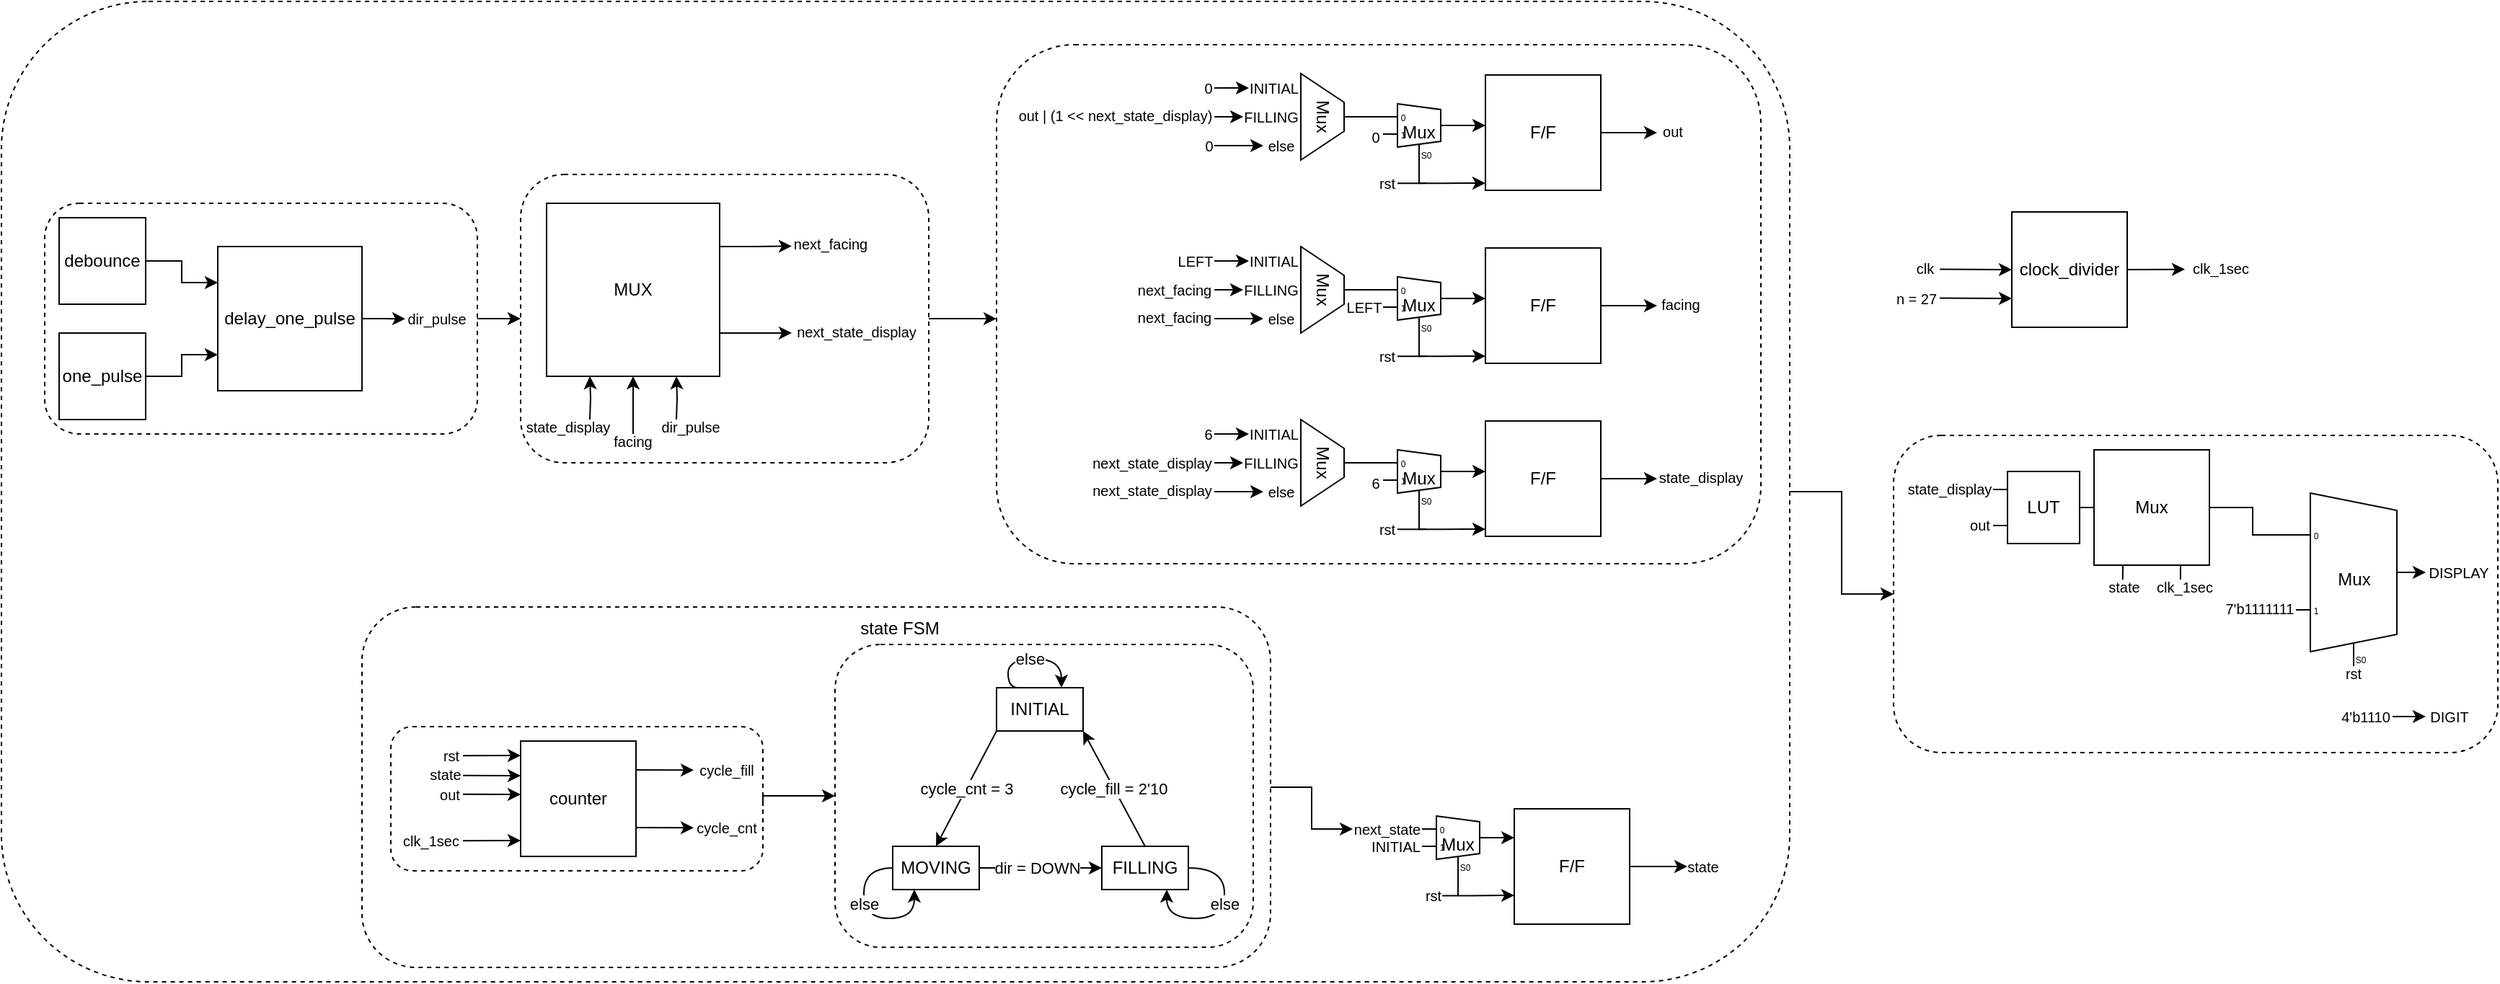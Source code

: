 <mxfile>
    <diagram name="第 1 页" id="cbl5mgijzEoQ5DeRgELI">
        <mxGraphModel dx="1406" dy="669" grid="1" gridSize="10" guides="1" tooltips="1" connect="1" arrows="1" fold="1" page="1" pageScale="1" pageWidth="1169" pageHeight="827" math="0" shadow="0">
            <root>
                <mxCell id="0"/>
                <mxCell id="1" parent="0"/>
                <mxCell id="88" style="edgeStyle=orthogonalEdgeStyle;rounded=0;html=1;exitX=1;exitY=0.5;exitDx=0;exitDy=0;entryX=0;entryY=0.5;entryDx=0;entryDy=0;endArrow=classic;endFill=1;" parent="1" source="87" target="52" edge="1">
                    <mxGeometry relative="1" as="geometry"/>
                </mxCell>
                <mxCell id="87" value="" style="rounded=1;whiteSpace=wrap;html=1;dashed=1;" parent="1" vertex="1">
                    <mxGeometry x="140" y="74" width="1240" height="680" as="geometry"/>
                </mxCell>
                <mxCell id="EzJIk5_3O4u8GWVWZSv7-13" value="" style="group" parent="1" vertex="1" connectable="0">
                    <mxGeometry x="1077" y="634" width="253" height="80" as="geometry"/>
                </mxCell>
                <mxCell id="EzJIk5_3O4u8GWVWZSv7-4" style="edgeStyle=orthogonalEdgeStyle;rounded=0;orthogonalLoop=1;jettySize=auto;html=1;exitX=0;exitY=0.75;exitDx=0;exitDy=0;entryX=0;entryY=0.75;entryDx=0;entryDy=0;" parent="EzJIk5_3O4u8GWVWZSv7-13" target="EzJIk5_3O4u8GWVWZSv7-2" edge="1">
                    <mxGeometry relative="1" as="geometry">
                        <mxPoint x="62" y="60.2" as="sourcePoint"/>
                        <Array as="points">
                            <mxPoint x="82" y="60"/>
                        </Array>
                    </mxGeometry>
                </mxCell>
                <mxCell id="EzJIk5_3O4u8GWVWZSv7-6" style="edgeStyle=orthogonalEdgeStyle;rounded=0;orthogonalLoop=1;jettySize=auto;html=1;exitX=1;exitY=0.5;exitDx=0;exitDy=0;" parent="EzJIk5_3O4u8GWVWZSv7-13" source="EzJIk5_3O4u8GWVWZSv7-2" edge="1">
                    <mxGeometry relative="1" as="geometry">
                        <mxPoint x="232" y="40" as="targetPoint"/>
                    </mxGeometry>
                </mxCell>
                <mxCell id="EzJIk5_3O4u8GWVWZSv7-2" value="F/F" style="whiteSpace=wrap;html=1;aspect=fixed;" parent="EzJIk5_3O4u8GWVWZSv7-13" vertex="1">
                    <mxGeometry x="112" width="80" height="80" as="geometry"/>
                </mxCell>
                <mxCell id="EzJIk5_3O4u8GWVWZSv7-5" value="rst" style="text;html=1;align=center;verticalAlign=middle;whiteSpace=wrap;rounded=0;fontSize=10;" parent="EzJIk5_3O4u8GWVWZSv7-13" vertex="1">
                    <mxGeometry x="51" y="55" width="10" height="10" as="geometry"/>
                </mxCell>
                <mxCell id="EzJIk5_3O4u8GWVWZSv7-7" value="state" style="text;html=1;align=center;verticalAlign=middle;whiteSpace=wrap;rounded=0;fontSize=10;" parent="EzJIk5_3O4u8GWVWZSv7-13" vertex="1">
                    <mxGeometry x="233" y="35" width="20" height="10" as="geometry"/>
                </mxCell>
                <mxCell id="EzJIk5_3O4u8GWVWZSv7-9" style="edgeStyle=orthogonalEdgeStyle;rounded=0;orthogonalLoop=1;jettySize=auto;html=1;exitX=1;exitY=0.5;exitDx=0;exitDy=-5;exitPerimeter=0;entryX=0;entryY=0.25;entryDx=0;entryDy=0;" parent="EzJIk5_3O4u8GWVWZSv7-13" source="EzJIk5_3O4u8GWVWZSv7-8" target="EzJIk5_3O4u8GWVWZSv7-2" edge="1">
                    <mxGeometry relative="1" as="geometry"/>
                </mxCell>
                <mxCell id="EzJIk5_3O4u8GWVWZSv7-10" style="edgeStyle=orthogonalEdgeStyle;rounded=0;orthogonalLoop=1;jettySize=auto;html=1;exitX=0.3;exitY=1;exitDx=10;exitDy=0;exitPerimeter=0;endArrow=none;endFill=0;" parent="EzJIk5_3O4u8GWVWZSv7-13" source="EzJIk5_3O4u8GWVWZSv7-8" edge="1">
                    <mxGeometry relative="1" as="geometry">
                        <mxPoint x="73" y="60" as="targetPoint"/>
                        <mxPoint x="73" y="49" as="sourcePoint"/>
                    </mxGeometry>
                </mxCell>
                <mxCell id="EzJIk5_3O4u8GWVWZSv7-8" value="Mux" style="shadow=0;dashed=0;align=center;html=1;strokeWidth=1;shape=mxgraph.electrical.abstract.mux2;whiteSpace=wrap;" parent="EzJIk5_3O4u8GWVWZSv7-13" vertex="1">
                    <mxGeometry x="48" y="5" width="50" height="40" as="geometry"/>
                </mxCell>
                <mxCell id="EzJIk5_3O4u8GWVWZSv7-11" value="INITIAL" style="text;html=1;align=center;verticalAlign=middle;whiteSpace=wrap;rounded=0;fontSize=10;" parent="EzJIk5_3O4u8GWVWZSv7-13" vertex="1">
                    <mxGeometry x="10" y="21" width="40" height="10" as="geometry"/>
                </mxCell>
                <mxCell id="EzJIk5_3O4u8GWVWZSv7-12" value="next_state" style="text;html=1;align=center;verticalAlign=middle;whiteSpace=wrap;rounded=0;fontSize=10;" parent="EzJIk5_3O4u8GWVWZSv7-13" vertex="1">
                    <mxGeometry y="9" width="48" height="10" as="geometry"/>
                </mxCell>
                <mxCell id="11" value="" style="group" parent="1" vertex="1" connectable="0">
                    <mxGeometry x="830" y="104" width="530" height="360" as="geometry"/>
                </mxCell>
                <mxCell id="10" value="" style="rounded=1;whiteSpace=wrap;html=1;dashed=1;" parent="11" vertex="1">
                    <mxGeometry width="530" height="360" as="geometry"/>
                </mxCell>
                <mxCell id="EzJIk5_3O4u8GWVWZSv7-89" value="" style="group" parent="11" vertex="1" connectable="0">
                    <mxGeometry x="10" y="20" width="507" height="321" as="geometry"/>
                </mxCell>
                <mxCell id="EzJIk5_3O4u8GWVWZSv7-15" style="edgeStyle=orthogonalEdgeStyle;rounded=0;orthogonalLoop=1;jettySize=auto;html=1;exitX=1;exitY=0.5;exitDx=0;exitDy=0;" parent="EzJIk5_3O4u8GWVWZSv7-89" source="EzJIk5_3O4u8GWVWZSv7-14" edge="1">
                    <mxGeometry relative="1" as="geometry">
                        <mxPoint x="448" y="281.125" as="targetPoint"/>
                    </mxGeometry>
                </mxCell>
                <mxCell id="EzJIk5_3O4u8GWVWZSv7-23" style="edgeStyle=orthogonalEdgeStyle;rounded=0;orthogonalLoop=1;jettySize=auto;html=1;exitX=0;exitY=0.75;exitDx=0;exitDy=0;entryX=0;entryY=0.75;entryDx=0;entryDy=0;" parent="EzJIk5_3O4u8GWVWZSv7-89" edge="1">
                    <mxGeometry relative="1" as="geometry">
                        <mxPoint x="329" y="316.0" as="targetPoint"/>
                        <mxPoint x="268" y="316.125" as="sourcePoint"/>
                        <Array as="points">
                            <mxPoint x="299" y="316"/>
                        </Array>
                    </mxGeometry>
                </mxCell>
                <mxCell id="EzJIk5_3O4u8GWVWZSv7-14" value="F/F" style="whiteSpace=wrap;html=1;aspect=fixed;" parent="EzJIk5_3O4u8GWVWZSv7-89" vertex="1">
                    <mxGeometry x="329" y="241" width="80" height="80" as="geometry"/>
                </mxCell>
                <mxCell id="EzJIk5_3O4u8GWVWZSv7-16" value="state_display" style="text;html=1;align=center;verticalAlign=middle;whiteSpace=wrap;rounded=0;fontSize=10;" parent="EzJIk5_3O4u8GWVWZSv7-89" vertex="1">
                    <mxGeometry x="450" y="275" width="57" height="10" as="geometry"/>
                </mxCell>
                <mxCell id="EzJIk5_3O4u8GWVWZSv7-17" style="edgeStyle=orthogonalEdgeStyle;rounded=0;orthogonalLoop=1;jettySize=auto;html=1;exitX=1;exitY=0.5;exitDx=0;exitDy=0;" parent="EzJIk5_3O4u8GWVWZSv7-89" source="EzJIk5_3O4u8GWVWZSv7-18" edge="1">
                    <mxGeometry relative="1" as="geometry">
                        <mxPoint x="448" y="161.125" as="targetPoint"/>
                    </mxGeometry>
                </mxCell>
                <mxCell id="EzJIk5_3O4u8GWVWZSv7-18" value="F/F" style="whiteSpace=wrap;html=1;aspect=fixed;" parent="EzJIk5_3O4u8GWVWZSv7-89" vertex="1">
                    <mxGeometry x="329" y="121" width="80" height="80" as="geometry"/>
                </mxCell>
                <mxCell id="EzJIk5_3O4u8GWVWZSv7-19" value="facing" style="text;html=1;align=center;verticalAlign=middle;whiteSpace=wrap;rounded=0;fontSize=10;" parent="EzJIk5_3O4u8GWVWZSv7-89" vertex="1">
                    <mxGeometry x="450" y="155" width="29" height="10" as="geometry"/>
                </mxCell>
                <mxCell id="EzJIk5_3O4u8GWVWZSv7-20" style="edgeStyle=orthogonalEdgeStyle;rounded=0;orthogonalLoop=1;jettySize=auto;html=1;exitX=1;exitY=0.5;exitDx=0;exitDy=0;" parent="EzJIk5_3O4u8GWVWZSv7-89" source="EzJIk5_3O4u8GWVWZSv7-21" edge="1">
                    <mxGeometry relative="1" as="geometry">
                        <mxPoint x="448" y="41.125" as="targetPoint"/>
                    </mxGeometry>
                </mxCell>
                <mxCell id="EzJIk5_3O4u8GWVWZSv7-21" value="F/F" style="whiteSpace=wrap;html=1;aspect=fixed;" parent="EzJIk5_3O4u8GWVWZSv7-89" vertex="1">
                    <mxGeometry x="329" y="1" width="80" height="80" as="geometry"/>
                </mxCell>
                <mxCell id="EzJIk5_3O4u8GWVWZSv7-22" value="out" style="text;html=1;align=center;verticalAlign=middle;whiteSpace=wrap;rounded=0;fontSize=10;" parent="EzJIk5_3O4u8GWVWZSv7-89" vertex="1">
                    <mxGeometry x="450" y="35" width="18" height="10" as="geometry"/>
                </mxCell>
                <mxCell id="EzJIk5_3O4u8GWVWZSv7-35" value="rst" style="text;html=1;align=center;verticalAlign=middle;whiteSpace=wrap;rounded=0;fontSize=10;" parent="EzJIk5_3O4u8GWVWZSv7-89" vertex="1">
                    <mxGeometry x="256" y="311" width="10" height="10" as="geometry"/>
                </mxCell>
                <mxCell id="EzJIk5_3O4u8GWVWZSv7-38" style="edgeStyle=orthogonalEdgeStyle;rounded=0;orthogonalLoop=1;jettySize=auto;html=1;exitX=1;exitY=0.5;exitDx=0;exitDy=-5;exitPerimeter=0;entryX=0;entryY=0.25;entryDx=0;entryDy=0;" parent="EzJIk5_3O4u8GWVWZSv7-89" source="EzJIk5_3O4u8GWVWZSv7-37" edge="1">
                    <mxGeometry relative="1" as="geometry">
                        <mxPoint x="329" y="276.0" as="targetPoint"/>
                    </mxGeometry>
                </mxCell>
                <mxCell id="EzJIk5_3O4u8GWVWZSv7-39" style="edgeStyle=orthogonalEdgeStyle;rounded=0;orthogonalLoop=1;jettySize=auto;html=1;exitX=0.3;exitY=1;exitDx=10;exitDy=0;exitPerimeter=0;endArrow=none;endFill=0;" parent="EzJIk5_3O4u8GWVWZSv7-89" source="EzJIk5_3O4u8GWVWZSv7-37" edge="1">
                    <mxGeometry relative="1" as="geometry">
                        <mxPoint x="288" y="316.05" as="targetPoint"/>
                        <mxPoint x="253" y="306" as="sourcePoint"/>
                        <Array as="points">
                            <mxPoint x="283" y="316"/>
                        </Array>
                    </mxGeometry>
                </mxCell>
                <mxCell id="EzJIk5_3O4u8GWVWZSv7-37" value="Mux" style="shadow=0;dashed=0;align=center;html=1;strokeWidth=1;shape=mxgraph.electrical.abstract.mux2;whiteSpace=wrap;" parent="EzJIk5_3O4u8GWVWZSv7-89" vertex="1">
                    <mxGeometry x="258" y="261" width="50" height="40" as="geometry"/>
                </mxCell>
                <mxCell id="EzJIk5_3O4u8GWVWZSv7-40" value="6" style="text;html=1;align=center;verticalAlign=middle;whiteSpace=wrap;rounded=0;fontSize=10;" parent="EzJIk5_3O4u8GWVWZSv7-89" vertex="1">
                    <mxGeometry x="248" y="279" width="10" height="10" as="geometry"/>
                </mxCell>
                <mxCell id="EzJIk5_3O4u8GWVWZSv7-44" value="Mux" style="shape=trapezoid;perimeter=trapezoidPerimeter;whiteSpace=wrap;html=1;fixedSize=1;rotation=90;" parent="EzJIk5_3O4u8GWVWZSv7-89" vertex="1">
                    <mxGeometry x="186" y="255" width="60" height="30" as="geometry"/>
                </mxCell>
                <mxCell id="EzJIk5_3O4u8GWVWZSv7-45" style="edgeStyle=orthogonalEdgeStyle;rounded=0;orthogonalLoop=1;jettySize=auto;html=1;exitX=0.5;exitY=0;exitDx=0;exitDy=0;entryX=0;entryY=0.15;entryDx=0;entryDy=3;entryPerimeter=0;endArrow=none;endFill=0;" parent="EzJIk5_3O4u8GWVWZSv7-89" source="EzJIk5_3O4u8GWVWZSv7-44" target="EzJIk5_3O4u8GWVWZSv7-37" edge="1">
                    <mxGeometry relative="1" as="geometry"/>
                </mxCell>
                <mxCell id="EzJIk5_3O4u8GWVWZSv7-49" style="edgeStyle=orthogonalEdgeStyle;rounded=0;orthogonalLoop=1;jettySize=auto;html=1;exitX=0;exitY=0.5;exitDx=0;exitDy=0;entryX=0;entryY=0.5;entryDx=0;entryDy=0;" parent="EzJIk5_3O4u8GWVWZSv7-89" target="EzJIk5_3O4u8GWVWZSv7-46" edge="1">
                    <mxGeometry relative="1" as="geometry">
                        <mxPoint x="141" y="250" as="sourcePoint"/>
                    </mxGeometry>
                </mxCell>
                <mxCell id="EzJIk5_3O4u8GWVWZSv7-46" value="INITIAL" style="text;html=1;align=center;verticalAlign=middle;whiteSpace=wrap;rounded=0;fontSize=10;" parent="EzJIk5_3O4u8GWVWZSv7-89" vertex="1">
                    <mxGeometry x="165" y="245" width="35" height="10" as="geometry"/>
                </mxCell>
                <mxCell id="EzJIk5_3O4u8GWVWZSv7-47" value="FILLING" style="text;html=1;align=center;verticalAlign=middle;whiteSpace=wrap;rounded=0;fontSize=10;" parent="EzJIk5_3O4u8GWVWZSv7-89" vertex="1">
                    <mxGeometry x="163" y="265" width="35" height="10" as="geometry"/>
                </mxCell>
                <mxCell id="EzJIk5_3O4u8GWVWZSv7-48" value="else" style="text;html=1;align=center;verticalAlign=middle;whiteSpace=wrap;rounded=0;fontSize=10;" parent="EzJIk5_3O4u8GWVWZSv7-89" vertex="1">
                    <mxGeometry x="175" y="285" width="25" height="10" as="geometry"/>
                </mxCell>
                <mxCell id="EzJIk5_3O4u8GWVWZSv7-50" style="edgeStyle=orthogonalEdgeStyle;rounded=0;orthogonalLoop=1;jettySize=auto;html=1;entryX=0;entryY=0.5;entryDx=0;entryDy=0;" parent="EzJIk5_3O4u8GWVWZSv7-89" edge="1">
                    <mxGeometry relative="1" as="geometry">
                        <mxPoint x="161" y="269.88" as="targetPoint"/>
                        <mxPoint x="141" y="270" as="sourcePoint"/>
                    </mxGeometry>
                </mxCell>
                <mxCell id="EzJIk5_3O4u8GWVWZSv7-51" style="edgeStyle=orthogonalEdgeStyle;rounded=0;orthogonalLoop=1;jettySize=auto;html=1;entryX=0;entryY=0.5;entryDx=0;entryDy=0;" parent="EzJIk5_3O4u8GWVWZSv7-89" edge="1">
                    <mxGeometry relative="1" as="geometry">
                        <mxPoint x="175" y="290" as="targetPoint"/>
                        <mxPoint x="141" y="290" as="sourcePoint"/>
                    </mxGeometry>
                </mxCell>
                <mxCell id="EzJIk5_3O4u8GWVWZSv7-52" value="next_state_display" style="text;html=1;align=center;verticalAlign=middle;whiteSpace=wrap;rounded=0;fontSize=10;" parent="EzJIk5_3O4u8GWVWZSv7-89" vertex="1">
                    <mxGeometry x="53" y="265" width="90" height="10" as="geometry"/>
                </mxCell>
                <mxCell id="EzJIk5_3O4u8GWVWZSv7-53" value="next_state_display" style="text;html=1;align=center;verticalAlign=middle;whiteSpace=wrap;rounded=0;fontSize=10;" parent="EzJIk5_3O4u8GWVWZSv7-89" vertex="1">
                    <mxGeometry x="53" y="284" width="90" height="10" as="geometry"/>
                </mxCell>
                <mxCell id="EzJIk5_3O4u8GWVWZSv7-54" value="6" style="text;html=1;align=center;verticalAlign=middle;whiteSpace=wrap;rounded=0;fontSize=10;" parent="EzJIk5_3O4u8GWVWZSv7-89" vertex="1">
                    <mxGeometry x="134" y="245" width="6" height="10" as="geometry"/>
                </mxCell>
                <mxCell id="EzJIk5_3O4u8GWVWZSv7-55" style="edgeStyle=orthogonalEdgeStyle;rounded=0;orthogonalLoop=1;jettySize=auto;html=1;exitX=0;exitY=0.75;exitDx=0;exitDy=0;entryX=0;entryY=0.75;entryDx=0;entryDy=0;" parent="EzJIk5_3O4u8GWVWZSv7-89" edge="1">
                    <mxGeometry relative="1" as="geometry">
                        <mxPoint x="329" y="196" as="targetPoint"/>
                        <mxPoint x="268" y="196.125" as="sourcePoint"/>
                        <Array as="points">
                            <mxPoint x="299" y="196"/>
                        </Array>
                    </mxGeometry>
                </mxCell>
                <mxCell id="EzJIk5_3O4u8GWVWZSv7-56" value="rst" style="text;html=1;align=center;verticalAlign=middle;whiteSpace=wrap;rounded=0;fontSize=10;" parent="EzJIk5_3O4u8GWVWZSv7-89" vertex="1">
                    <mxGeometry x="256" y="191" width="10" height="10" as="geometry"/>
                </mxCell>
                <mxCell id="EzJIk5_3O4u8GWVWZSv7-57" style="edgeStyle=orthogonalEdgeStyle;rounded=0;orthogonalLoop=1;jettySize=auto;html=1;exitX=1;exitY=0.5;exitDx=0;exitDy=-5;exitPerimeter=0;entryX=0;entryY=0.25;entryDx=0;entryDy=0;" parent="EzJIk5_3O4u8GWVWZSv7-89" source="EzJIk5_3O4u8GWVWZSv7-59" edge="1">
                    <mxGeometry relative="1" as="geometry">
                        <mxPoint x="329" y="156" as="targetPoint"/>
                    </mxGeometry>
                </mxCell>
                <mxCell id="EzJIk5_3O4u8GWVWZSv7-58" style="edgeStyle=orthogonalEdgeStyle;rounded=0;orthogonalLoop=1;jettySize=auto;html=1;exitX=0.3;exitY=1;exitDx=10;exitDy=0;exitPerimeter=0;endArrow=none;endFill=0;" parent="EzJIk5_3O4u8GWVWZSv7-89" source="EzJIk5_3O4u8GWVWZSv7-59" edge="1">
                    <mxGeometry relative="1" as="geometry">
                        <mxPoint x="288" y="196.05" as="targetPoint"/>
                        <mxPoint x="253" y="186" as="sourcePoint"/>
                        <Array as="points">
                            <mxPoint x="283" y="196"/>
                        </Array>
                    </mxGeometry>
                </mxCell>
                <mxCell id="EzJIk5_3O4u8GWVWZSv7-59" value="Mux" style="shadow=0;dashed=0;align=center;html=1;strokeWidth=1;shape=mxgraph.electrical.abstract.mux2;whiteSpace=wrap;" parent="EzJIk5_3O4u8GWVWZSv7-89" vertex="1">
                    <mxGeometry x="258" y="141" width="50" height="40" as="geometry"/>
                </mxCell>
                <mxCell id="EzJIk5_3O4u8GWVWZSv7-60" value="LEFT" style="text;html=1;align=center;verticalAlign=middle;whiteSpace=wrap;rounded=0;fontSize=10;" parent="EzJIk5_3O4u8GWVWZSv7-89" vertex="1">
                    <mxGeometry x="230" y="157" width="30" height="10" as="geometry"/>
                </mxCell>
                <mxCell id="EzJIk5_3O4u8GWVWZSv7-61" value="Mux" style="shape=trapezoid;perimeter=trapezoidPerimeter;whiteSpace=wrap;html=1;fixedSize=1;rotation=90;" parent="EzJIk5_3O4u8GWVWZSv7-89" vertex="1">
                    <mxGeometry x="186" y="135" width="60" height="30" as="geometry"/>
                </mxCell>
                <mxCell id="EzJIk5_3O4u8GWVWZSv7-62" style="edgeStyle=orthogonalEdgeStyle;rounded=0;orthogonalLoop=1;jettySize=auto;html=1;exitX=0.5;exitY=0;exitDx=0;exitDy=0;entryX=0;entryY=0.15;entryDx=0;entryDy=3;entryPerimeter=0;endArrow=none;endFill=0;" parent="EzJIk5_3O4u8GWVWZSv7-89" source="EzJIk5_3O4u8GWVWZSv7-61" target="EzJIk5_3O4u8GWVWZSv7-59" edge="1">
                    <mxGeometry relative="1" as="geometry"/>
                </mxCell>
                <mxCell id="EzJIk5_3O4u8GWVWZSv7-63" style="edgeStyle=orthogonalEdgeStyle;rounded=0;orthogonalLoop=1;jettySize=auto;html=1;exitX=0;exitY=0.5;exitDx=0;exitDy=0;entryX=0;entryY=0.5;entryDx=0;entryDy=0;" parent="EzJIk5_3O4u8GWVWZSv7-89" target="EzJIk5_3O4u8GWVWZSv7-64" edge="1">
                    <mxGeometry relative="1" as="geometry">
                        <mxPoint x="141" y="130" as="sourcePoint"/>
                    </mxGeometry>
                </mxCell>
                <mxCell id="EzJIk5_3O4u8GWVWZSv7-64" value="INITIAL" style="text;html=1;align=center;verticalAlign=middle;whiteSpace=wrap;rounded=0;fontSize=10;" parent="EzJIk5_3O4u8GWVWZSv7-89" vertex="1">
                    <mxGeometry x="165" y="125" width="35" height="10" as="geometry"/>
                </mxCell>
                <mxCell id="EzJIk5_3O4u8GWVWZSv7-65" value="FILLING" style="text;html=1;align=center;verticalAlign=middle;whiteSpace=wrap;rounded=0;fontSize=10;" parent="EzJIk5_3O4u8GWVWZSv7-89" vertex="1">
                    <mxGeometry x="163" y="145" width="35" height="10" as="geometry"/>
                </mxCell>
                <mxCell id="EzJIk5_3O4u8GWVWZSv7-66" value="else" style="text;html=1;align=center;verticalAlign=middle;whiteSpace=wrap;rounded=0;fontSize=10;" parent="EzJIk5_3O4u8GWVWZSv7-89" vertex="1">
                    <mxGeometry x="175" y="165" width="25" height="10" as="geometry"/>
                </mxCell>
                <mxCell id="EzJIk5_3O4u8GWVWZSv7-67" style="edgeStyle=orthogonalEdgeStyle;rounded=0;orthogonalLoop=1;jettySize=auto;html=1;entryX=0;entryY=0.5;entryDx=0;entryDy=0;" parent="EzJIk5_3O4u8GWVWZSv7-89" edge="1">
                    <mxGeometry relative="1" as="geometry">
                        <mxPoint x="161" y="149.88" as="targetPoint"/>
                        <mxPoint x="141" y="150" as="sourcePoint"/>
                    </mxGeometry>
                </mxCell>
                <mxCell id="EzJIk5_3O4u8GWVWZSv7-68" style="edgeStyle=orthogonalEdgeStyle;rounded=0;orthogonalLoop=1;jettySize=auto;html=1;entryX=0;entryY=0.5;entryDx=0;entryDy=0;" parent="EzJIk5_3O4u8GWVWZSv7-89" edge="1">
                    <mxGeometry relative="1" as="geometry">
                        <mxPoint x="175" y="170" as="targetPoint"/>
                        <mxPoint x="141" y="170" as="sourcePoint"/>
                    </mxGeometry>
                </mxCell>
                <mxCell id="EzJIk5_3O4u8GWVWZSv7-69" value="next_facing" style="text;html=1;align=center;verticalAlign=middle;whiteSpace=wrap;rounded=0;fontSize=10;" parent="EzJIk5_3O4u8GWVWZSv7-89" vertex="1">
                    <mxGeometry x="86" y="145" width="55" height="10" as="geometry"/>
                </mxCell>
                <mxCell id="EzJIk5_3O4u8GWVWZSv7-70" value="next_facing" style="text;html=1;align=center;verticalAlign=middle;whiteSpace=wrap;rounded=0;fontSize=10;" parent="EzJIk5_3O4u8GWVWZSv7-89" vertex="1">
                    <mxGeometry x="86" y="164" width="55" height="10" as="geometry"/>
                </mxCell>
                <mxCell id="EzJIk5_3O4u8GWVWZSv7-71" value="LEFT" style="text;html=1;align=center;verticalAlign=middle;whiteSpace=wrap;rounded=0;fontSize=10;" parent="EzJIk5_3O4u8GWVWZSv7-89" vertex="1">
                    <mxGeometry x="117" y="125" width="22" height="10" as="geometry"/>
                </mxCell>
                <mxCell id="EzJIk5_3O4u8GWVWZSv7-72" style="edgeStyle=orthogonalEdgeStyle;rounded=0;orthogonalLoop=1;jettySize=auto;html=1;exitX=0;exitY=0.75;exitDx=0;exitDy=0;entryX=0;entryY=0.75;entryDx=0;entryDy=0;" parent="EzJIk5_3O4u8GWVWZSv7-89" edge="1">
                    <mxGeometry relative="1" as="geometry">
                        <mxPoint x="329" y="76" as="targetPoint"/>
                        <mxPoint x="268" y="76.125" as="sourcePoint"/>
                        <Array as="points">
                            <mxPoint x="299" y="76"/>
                        </Array>
                    </mxGeometry>
                </mxCell>
                <mxCell id="EzJIk5_3O4u8GWVWZSv7-73" value="rst" style="text;html=1;align=center;verticalAlign=middle;whiteSpace=wrap;rounded=0;fontSize=10;" parent="EzJIk5_3O4u8GWVWZSv7-89" vertex="1">
                    <mxGeometry x="256" y="71" width="10" height="10" as="geometry"/>
                </mxCell>
                <mxCell id="EzJIk5_3O4u8GWVWZSv7-74" style="edgeStyle=orthogonalEdgeStyle;rounded=0;orthogonalLoop=1;jettySize=auto;html=1;exitX=1;exitY=0.5;exitDx=0;exitDy=-5;exitPerimeter=0;entryX=0;entryY=0.25;entryDx=0;entryDy=0;" parent="EzJIk5_3O4u8GWVWZSv7-89" source="EzJIk5_3O4u8GWVWZSv7-76" edge="1">
                    <mxGeometry relative="1" as="geometry">
                        <mxPoint x="329" y="36" as="targetPoint"/>
                    </mxGeometry>
                </mxCell>
                <mxCell id="EzJIk5_3O4u8GWVWZSv7-75" style="edgeStyle=orthogonalEdgeStyle;rounded=0;orthogonalLoop=1;jettySize=auto;html=1;exitX=0.3;exitY=1;exitDx=10;exitDy=0;exitPerimeter=0;endArrow=none;endFill=0;" parent="EzJIk5_3O4u8GWVWZSv7-89" source="EzJIk5_3O4u8GWVWZSv7-76" edge="1">
                    <mxGeometry relative="1" as="geometry">
                        <mxPoint x="288" y="76.05" as="targetPoint"/>
                        <mxPoint x="253" y="66" as="sourcePoint"/>
                        <Array as="points">
                            <mxPoint x="283" y="76"/>
                        </Array>
                    </mxGeometry>
                </mxCell>
                <mxCell id="EzJIk5_3O4u8GWVWZSv7-76" value="Mux" style="shadow=0;dashed=0;align=center;html=1;strokeWidth=1;shape=mxgraph.electrical.abstract.mux2;whiteSpace=wrap;" parent="EzJIk5_3O4u8GWVWZSv7-89" vertex="1">
                    <mxGeometry x="258" y="21" width="50" height="40" as="geometry"/>
                </mxCell>
                <mxCell id="EzJIk5_3O4u8GWVWZSv7-77" value="0" style="text;html=1;align=center;verticalAlign=middle;whiteSpace=wrap;rounded=0;fontSize=10;" parent="EzJIk5_3O4u8GWVWZSv7-89" vertex="1">
                    <mxGeometry x="248" y="39" width="10" height="10" as="geometry"/>
                </mxCell>
                <mxCell id="EzJIk5_3O4u8GWVWZSv7-78" value="Mux" style="shape=trapezoid;perimeter=trapezoidPerimeter;whiteSpace=wrap;html=1;fixedSize=1;rotation=90;" parent="EzJIk5_3O4u8GWVWZSv7-89" vertex="1">
                    <mxGeometry x="186" y="15" width="60" height="30" as="geometry"/>
                </mxCell>
                <mxCell id="EzJIk5_3O4u8GWVWZSv7-79" style="edgeStyle=orthogonalEdgeStyle;rounded=0;orthogonalLoop=1;jettySize=auto;html=1;exitX=0.5;exitY=0;exitDx=0;exitDy=0;entryX=0;entryY=0.15;entryDx=0;entryDy=3;entryPerimeter=0;endArrow=none;endFill=0;" parent="EzJIk5_3O4u8GWVWZSv7-89" source="EzJIk5_3O4u8GWVWZSv7-78" target="EzJIk5_3O4u8GWVWZSv7-76" edge="1">
                    <mxGeometry relative="1" as="geometry"/>
                </mxCell>
                <mxCell id="EzJIk5_3O4u8GWVWZSv7-80" style="edgeStyle=orthogonalEdgeStyle;rounded=0;orthogonalLoop=1;jettySize=auto;html=1;exitX=0;exitY=0.5;exitDx=0;exitDy=0;entryX=0;entryY=0.5;entryDx=0;entryDy=0;" parent="EzJIk5_3O4u8GWVWZSv7-89" target="EzJIk5_3O4u8GWVWZSv7-81" edge="1">
                    <mxGeometry relative="1" as="geometry">
                        <mxPoint x="141" y="10" as="sourcePoint"/>
                    </mxGeometry>
                </mxCell>
                <mxCell id="EzJIk5_3O4u8GWVWZSv7-81" value="INITIAL" style="text;html=1;align=center;verticalAlign=middle;whiteSpace=wrap;rounded=0;fontSize=10;" parent="EzJIk5_3O4u8GWVWZSv7-89" vertex="1">
                    <mxGeometry x="165" y="5" width="35" height="10" as="geometry"/>
                </mxCell>
                <mxCell id="EzJIk5_3O4u8GWVWZSv7-82" value="FILLING" style="text;html=1;align=center;verticalAlign=middle;whiteSpace=wrap;rounded=0;fontSize=10;" parent="EzJIk5_3O4u8GWVWZSv7-89" vertex="1">
                    <mxGeometry x="163" y="25" width="35" height="10" as="geometry"/>
                </mxCell>
                <mxCell id="EzJIk5_3O4u8GWVWZSv7-83" value="else" style="text;html=1;align=center;verticalAlign=middle;whiteSpace=wrap;rounded=0;fontSize=10;" parent="EzJIk5_3O4u8GWVWZSv7-89" vertex="1">
                    <mxGeometry x="175" y="45" width="25" height="10" as="geometry"/>
                </mxCell>
                <mxCell id="EzJIk5_3O4u8GWVWZSv7-84" style="edgeStyle=orthogonalEdgeStyle;rounded=0;orthogonalLoop=1;jettySize=auto;html=1;entryX=0;entryY=0.5;entryDx=0;entryDy=0;" parent="EzJIk5_3O4u8GWVWZSv7-89" edge="1">
                    <mxGeometry relative="1" as="geometry">
                        <mxPoint x="161" y="29.88" as="targetPoint"/>
                        <mxPoint x="141" y="30" as="sourcePoint"/>
                    </mxGeometry>
                </mxCell>
                <mxCell id="EzJIk5_3O4u8GWVWZSv7-85" style="edgeStyle=orthogonalEdgeStyle;rounded=0;orthogonalLoop=1;jettySize=auto;html=1;entryX=0;entryY=0.5;entryDx=0;entryDy=0;" parent="EzJIk5_3O4u8GWVWZSv7-89" edge="1">
                    <mxGeometry relative="1" as="geometry">
                        <mxPoint x="175" y="50" as="targetPoint"/>
                        <mxPoint x="141" y="50" as="sourcePoint"/>
                    </mxGeometry>
                </mxCell>
                <mxCell id="EzJIk5_3O4u8GWVWZSv7-86" value="out | (1 &amp;lt;&amp;lt; next_state_display)" style="text;html=1;align=center;verticalAlign=middle;whiteSpace=wrap;rounded=0;fontSize=10;" parent="EzJIk5_3O4u8GWVWZSv7-89" vertex="1">
                    <mxGeometry y="24" width="145" height="10" as="geometry"/>
                </mxCell>
                <mxCell id="EzJIk5_3O4u8GWVWZSv7-87" value="0" style="text;html=1;align=center;verticalAlign=middle;whiteSpace=wrap;rounded=0;fontSize=10;" parent="EzJIk5_3O4u8GWVWZSv7-89" vertex="1">
                    <mxGeometry x="135" y="45" width="5" height="10" as="geometry"/>
                </mxCell>
                <mxCell id="EzJIk5_3O4u8GWVWZSv7-88" value="0" style="text;html=1;align=center;verticalAlign=middle;whiteSpace=wrap;rounded=0;fontSize=10;" parent="EzJIk5_3O4u8GWVWZSv7-89" vertex="1">
                    <mxGeometry x="134" y="5" width="6" height="10" as="geometry"/>
                </mxCell>
                <mxCell id="62" value="" style="group" parent="1" vertex="1" connectable="0">
                    <mxGeometry x="1452" y="375" width="419" height="220" as="geometry"/>
                </mxCell>
                <mxCell id="52" value="" style="rounded=1;whiteSpace=wrap;html=1;dashed=1;" parent="62" vertex="1">
                    <mxGeometry width="419" height="220" as="geometry"/>
                </mxCell>
                <mxCell id="29" style="edgeStyle=orthogonalEdgeStyle;curved=1;html=1;exitX=1;exitY=0.5;exitDx=0;exitDy=-5;exitPerimeter=0;" parent="62" source="28" edge="1">
                    <mxGeometry relative="1" as="geometry">
                        <mxPoint x="369" y="95.2" as="targetPoint"/>
                    </mxGeometry>
                </mxCell>
                <mxCell id="28" value="Mux" style="shadow=0;dashed=0;align=center;html=1;strokeWidth=1;shape=mxgraph.electrical.abstract.mux2;" parent="62" vertex="1">
                    <mxGeometry x="279" y="40" width="80" height="120" as="geometry"/>
                </mxCell>
                <mxCell id="30" value="DISPLAY" style="text;html=1;align=center;verticalAlign=middle;whiteSpace=wrap;rounded=0;fontSize=10;" parent="62" vertex="1">
                    <mxGeometry x="372" y="90" width="40" height="10" as="geometry"/>
                </mxCell>
                <mxCell id="31" value="rst" style="text;html=1;align=center;verticalAlign=middle;whiteSpace=wrap;rounded=0;fontSize=10;" parent="62" vertex="1">
                    <mxGeometry x="309" y="160" width="20" height="10" as="geometry"/>
                </mxCell>
                <mxCell id="32" value="7'b1111111" style="text;html=1;align=center;verticalAlign=middle;whiteSpace=wrap;rounded=0;fontSize=10;" parent="62" vertex="1">
                    <mxGeometry x="229" y="115" width="50" height="10" as="geometry"/>
                </mxCell>
                <mxCell id="38" style="edgeStyle=orthogonalEdgeStyle;rounded=0;html=1;exitX=1;exitY=0.5;exitDx=0;exitDy=0;entryX=0;entryY=0.217;entryDx=0;entryDy=3;entryPerimeter=0;endArrow=none;endFill=0;" parent="62" source="35" target="28" edge="1">
                    <mxGeometry relative="1" as="geometry"/>
                </mxCell>
                <mxCell id="39" style="edgeStyle=orthogonalEdgeStyle;rounded=0;html=1;exitX=0.5;exitY=1;exitDx=0;exitDy=0;endArrow=none;endFill=0;" parent="62" edge="1">
                    <mxGeometry relative="1" as="geometry">
                        <mxPoint x="158.868" y="100" as="targetPoint"/>
                        <mxPoint x="159" y="90" as="sourcePoint"/>
                    </mxGeometry>
                </mxCell>
                <mxCell id="41" style="edgeStyle=orthogonalEdgeStyle;rounded=0;html=1;exitX=0.75;exitY=1;exitDx=0;exitDy=0;endArrow=none;endFill=0;" parent="62" source="35" edge="1">
                    <mxGeometry relative="1" as="geometry">
                        <mxPoint x="198.952" y="100" as="targetPoint"/>
                    </mxGeometry>
                </mxCell>
                <mxCell id="43" style="edgeStyle=orthogonalEdgeStyle;rounded=0;html=1;exitX=0;exitY=0.5;exitDx=0;exitDy=0;endArrow=none;endFill=0;" parent="62" source="35" edge="1">
                    <mxGeometry relative="1" as="geometry">
                        <mxPoint x="129" y="50.082" as="targetPoint"/>
                    </mxGeometry>
                </mxCell>
                <mxCell id="35" value="Mux" style="whiteSpace=wrap;html=1;aspect=fixed;" parent="62" vertex="1">
                    <mxGeometry x="139" y="10" width="80" height="80" as="geometry"/>
                </mxCell>
                <mxCell id="40" value="state" style="text;html=1;align=center;verticalAlign=middle;whiteSpace=wrap;rounded=0;fontSize=10;" parent="62" vertex="1">
                    <mxGeometry x="145" y="100" width="30" height="10" as="geometry"/>
                </mxCell>
                <mxCell id="42" value="clk_1sec" style="text;html=1;align=center;verticalAlign=middle;whiteSpace=wrap;rounded=0;fontSize=10;" parent="62" vertex="1">
                    <mxGeometry x="182" y="100" width="40" height="10" as="geometry"/>
                </mxCell>
                <mxCell id="45" style="edgeStyle=orthogonalEdgeStyle;rounded=0;html=1;exitX=0;exitY=0.25;exitDx=0;exitDy=0;endArrow=none;endFill=0;" parent="62" source="44" edge="1">
                    <mxGeometry relative="1" as="geometry">
                        <mxPoint x="69" y="37.47" as="targetPoint"/>
                    </mxGeometry>
                </mxCell>
                <mxCell id="47" style="edgeStyle=orthogonalEdgeStyle;rounded=0;html=1;exitX=0;exitY=0.75;exitDx=0;exitDy=0;endArrow=none;endFill=0;" parent="62" source="44" edge="1">
                    <mxGeometry relative="1" as="geometry">
                        <mxPoint x="69" y="62.53" as="targetPoint"/>
                    </mxGeometry>
                </mxCell>
                <mxCell id="44" value="LUT" style="whiteSpace=wrap;html=1;aspect=fixed;" parent="62" vertex="1">
                    <mxGeometry x="79" y="25" width="50" height="50" as="geometry"/>
                </mxCell>
                <mxCell id="46" value="state_display" style="text;html=1;align=center;verticalAlign=middle;whiteSpace=wrap;rounded=0;fontSize=10;" parent="62" vertex="1">
                    <mxGeometry x="9" y="32" width="60" height="10" as="geometry"/>
                </mxCell>
                <mxCell id="48" value="out" style="text;html=1;align=center;verticalAlign=middle;whiteSpace=wrap;rounded=0;fontSize=10;" parent="62" vertex="1">
                    <mxGeometry x="50" y="57" width="20" height="10" as="geometry"/>
                </mxCell>
                <mxCell id="49" value="DIGIT" style="text;html=1;align=center;verticalAlign=middle;whiteSpace=wrap;rounded=0;fontSize=10;" parent="62" vertex="1">
                    <mxGeometry x="372" y="190" width="27" height="10" as="geometry"/>
                </mxCell>
                <mxCell id="51" style="edgeStyle=orthogonalEdgeStyle;rounded=0;html=1;exitX=1;exitY=0.5;exitDx=0;exitDy=0;endArrow=classic;endFill=1;" parent="62" source="50" edge="1">
                    <mxGeometry relative="1" as="geometry">
                        <mxPoint x="369" y="194.945" as="targetPoint"/>
                    </mxGeometry>
                </mxCell>
                <mxCell id="50" value="4'b1110" style="text;html=1;align=center;verticalAlign=middle;whiteSpace=wrap;rounded=0;fontSize=10;" parent="62" vertex="1">
                    <mxGeometry x="309" y="190" width="37" height="10" as="geometry"/>
                </mxCell>
                <mxCell id="67" value="" style="group" parent="1" vertex="1" connectable="0">
                    <mxGeometry x="390" y="494" width="630" height="250" as="geometry"/>
                </mxCell>
                <mxCell id="66" value="" style="rounded=1;whiteSpace=wrap;html=1;dashed=1;" parent="67" vertex="1">
                    <mxGeometry width="630" height="250" as="geometry"/>
                </mxCell>
                <mxCell id="64" value="" style="rounded=1;whiteSpace=wrap;html=1;dashed=1;" parent="67" vertex="1">
                    <mxGeometry x="20" y="83" width="258" height="100" as="geometry"/>
                </mxCell>
                <mxCell id="27" value="" style="group" parent="67" vertex="1" connectable="0">
                    <mxGeometry x="328" width="290" height="236" as="geometry"/>
                </mxCell>
                <mxCell id="12" value="" style="rounded=1;whiteSpace=wrap;html=1;dashed=1;" parent="27" vertex="1">
                    <mxGeometry y="26" width="290" height="210" as="geometry"/>
                </mxCell>
                <mxCell id="25" value="else" style="edgeStyle=orthogonalEdgeStyle;curved=1;html=1;exitX=0.25;exitY=0;exitDx=0;exitDy=0;entryX=0.75;entryY=0;entryDx=0;entryDy=0;" parent="27" source="13" target="13" edge="1">
                    <mxGeometry relative="1" as="geometry">
                        <mxPoint x="160" y="26" as="targetPoint"/>
                        <Array as="points">
                            <mxPoint x="120" y="56"/>
                            <mxPoint x="120" y="36"/>
                            <mxPoint x="157" y="36"/>
                        </Array>
                    </mxGeometry>
                </mxCell>
                <mxCell id="13" value="INITIAL" style="rounded=0;whiteSpace=wrap;html=1;" parent="27" vertex="1">
                    <mxGeometry x="112" y="56" width="60" height="30" as="geometry"/>
                </mxCell>
                <mxCell id="16" value="dir = DOWN" style="edgeStyle=none;html=1;exitX=1;exitY=0.5;exitDx=0;exitDy=0;entryX=0;entryY=0.5;entryDx=0;entryDy=0;" parent="27" edge="1">
                    <mxGeometry x="-0.059" relative="1" as="geometry">
                        <mxPoint x="100.0" y="181" as="sourcePoint"/>
                        <mxPoint x="185" y="181" as="targetPoint"/>
                        <mxPoint as="offset"/>
                    </mxGeometry>
                </mxCell>
                <mxCell id="23" value="else" style="edgeStyle=orthogonalEdgeStyle;html=1;exitX=0;exitY=0.5;exitDx=0;exitDy=0;curved=1;entryX=0.25;entryY=1;entryDx=0;entryDy=0;" parent="27" source="14" target="14" edge="1">
                    <mxGeometry x="-0.182" relative="1" as="geometry">
                        <mxPoint x="50" y="236" as="targetPoint"/>
                        <Array as="points">
                            <mxPoint x="20" y="181"/>
                            <mxPoint x="20" y="216"/>
                            <mxPoint x="55" y="216"/>
                        </Array>
                        <mxPoint as="offset"/>
                    </mxGeometry>
                </mxCell>
                <mxCell id="14" value="MOVING" style="rounded=0;whiteSpace=wrap;html=1;" parent="27" vertex="1">
                    <mxGeometry x="40" y="166" width="60" height="30" as="geometry"/>
                </mxCell>
                <mxCell id="17" value="cycle_cnt = 3" style="edgeStyle=none;html=1;exitX=0;exitY=1;exitDx=0;exitDy=0;entryX=0.5;entryY=0;entryDx=0;entryDy=0;" parent="27" source="13" target="14" edge="1">
                    <mxGeometry relative="1" as="geometry"/>
                </mxCell>
                <mxCell id="18" value="cycle_fill = 2'10" style="edgeStyle=none;html=1;exitX=0.5;exitY=0;exitDx=0;exitDy=0;entryX=1;entryY=1;entryDx=0;entryDy=0;" parent="27" source="15" target="13" edge="1">
                    <mxGeometry relative="1" as="geometry"/>
                </mxCell>
                <mxCell id="24" value="else" style="edgeStyle=orthogonalEdgeStyle;curved=1;html=1;exitX=1;exitY=0.5;exitDx=0;exitDy=0;entryX=0.75;entryY=1;entryDx=0;entryDy=0;" parent="27" source="15" target="15" edge="1">
                    <mxGeometry x="-0.167" relative="1" as="geometry">
                        <mxPoint x="280" y="226" as="targetPoint"/>
                        <Array as="points">
                            <mxPoint x="270" y="181"/>
                            <mxPoint x="270" y="216"/>
                            <mxPoint x="230" y="216"/>
                        </Array>
                        <mxPoint as="offset"/>
                    </mxGeometry>
                </mxCell>
                <mxCell id="15" value="FILLING" style="rounded=0;whiteSpace=wrap;html=1;" parent="27" vertex="1">
                    <mxGeometry x="185" y="166" width="60" height="30" as="geometry"/>
                </mxCell>
                <mxCell id="26" value="state FSM" style="text;html=1;strokeColor=none;fillColor=none;align=center;verticalAlign=middle;whiteSpace=wrap;rounded=0;" parent="27" vertex="1">
                    <mxGeometry x="15" width="60" height="30" as="geometry"/>
                </mxCell>
                <mxCell id="63" value="" style="group" parent="67" vertex="1" connectable="0">
                    <mxGeometry x="28" y="93" width="245" height="80" as="geometry"/>
                </mxCell>
                <mxCell id="2" style="edgeStyle=none;html=1;exitX=1;exitY=0.25;exitDx=0;exitDy=0;" parent="63" source="EzJIk5_3O4u8GWVWZSv7-90" edge="1">
                    <mxGeometry relative="1" as="geometry">
                        <mxPoint x="202" y="20.185" as="targetPoint"/>
                    </mxGeometry>
                </mxCell>
                <mxCell id="3" style="edgeStyle=none;html=1;exitX=1;exitY=0.75;exitDx=0;exitDy=0;" parent="63" source="EzJIk5_3O4u8GWVWZSv7-90" edge="1">
                    <mxGeometry relative="1" as="geometry">
                        <mxPoint x="202" y="60.185" as="targetPoint"/>
                    </mxGeometry>
                </mxCell>
                <mxCell id="4" style="edgeStyle=none;html=1;exitX=0;exitY=0.75;exitDx=0;exitDy=0;entryX=0;entryY=0.75;entryDx=0;entryDy=0;" parent="63" edge="1">
                    <mxGeometry relative="1" as="geometry">
                        <mxPoint x="82" y="69" as="targetPoint"/>
                        <mxPoint x="42" y="69.185" as="sourcePoint"/>
                    </mxGeometry>
                </mxCell>
                <mxCell id="5" style="edgeStyle=none;html=1;exitX=0;exitY=0.25;exitDx=0;exitDy=0;entryX=0;entryY=0.25;entryDx=0;entryDy=0;" parent="63" edge="1">
                    <mxGeometry relative="1" as="geometry">
                        <mxPoint x="82" y="10" as="targetPoint"/>
                        <mxPoint x="42" y="10.185" as="sourcePoint"/>
                    </mxGeometry>
                </mxCell>
                <mxCell id="19" style="edgeStyle=none;html=1;exitX=0;exitY=0.25;exitDx=0;exitDy=0;entryX=0;entryY=0.25;entryDx=0;entryDy=0;" parent="63" edge="1">
                    <mxGeometry relative="1" as="geometry">
                        <mxPoint x="82" y="24" as="targetPoint"/>
                        <mxPoint x="42" y="23.909" as="sourcePoint"/>
                    </mxGeometry>
                </mxCell>
                <mxCell id="21" style="edgeStyle=none;html=1;exitX=0;exitY=0.75;exitDx=0;exitDy=0;entryX=0;entryY=0.75;entryDx=0;entryDy=0;" parent="63" edge="1">
                    <mxGeometry relative="1" as="geometry">
                        <mxPoint x="82" y="37" as="targetPoint"/>
                        <mxPoint x="42" y="36.909" as="sourcePoint"/>
                    </mxGeometry>
                </mxCell>
                <mxCell id="EzJIk5_3O4u8GWVWZSv7-90" value="counter" style="whiteSpace=wrap;html=1;aspect=fixed;" parent="63" vertex="1">
                    <mxGeometry x="82" width="80" height="80" as="geometry"/>
                </mxCell>
                <mxCell id="6" value="cycle_cnt&lt;br&gt;" style="text;html=1;align=center;verticalAlign=middle;whiteSpace=wrap;rounded=0;fontSize=10;" parent="63" vertex="1">
                    <mxGeometry x="205" y="55" width="40" height="10" as="geometry"/>
                </mxCell>
                <mxCell id="7" value="cycle_fill" style="text;html=1;align=center;verticalAlign=middle;whiteSpace=wrap;rounded=0;fontSize=10;" parent="63" vertex="1">
                    <mxGeometry x="205" y="15" width="40" height="10" as="geometry"/>
                </mxCell>
                <mxCell id="8" value="clk_1sec" style="text;html=1;align=center;verticalAlign=middle;whiteSpace=wrap;rounded=0;fontSize=10;" parent="63" vertex="1">
                    <mxGeometry y="64" width="40" height="10" as="geometry"/>
                </mxCell>
                <mxCell id="9" value="rst" style="text;html=1;align=center;verticalAlign=middle;whiteSpace=wrap;rounded=0;fontSize=10;" parent="63" vertex="1">
                    <mxGeometry x="28" y="5" width="12" height="10" as="geometry"/>
                </mxCell>
                <mxCell id="20" value="state" style="text;html=1;align=center;verticalAlign=middle;whiteSpace=wrap;rounded=0;fontSize=10;" parent="63" vertex="1">
                    <mxGeometry x="21" y="18" width="18" height="10" as="geometry"/>
                </mxCell>
                <mxCell id="22" value="out" style="text;html=1;align=center;verticalAlign=middle;whiteSpace=wrap;rounded=0;fontSize=10;" parent="63" vertex="1">
                    <mxGeometry x="22" y="32" width="22" height="10" as="geometry"/>
                </mxCell>
                <mxCell id="65" style="edgeStyle=orthogonalEdgeStyle;rounded=0;html=1;exitX=0;exitY=0.5;exitDx=0;exitDy=0;endArrow=classic;endFill=1;entryX=0;entryY=0.5;entryDx=0;entryDy=0;" parent="67" target="12" edge="1">
                    <mxGeometry relative="1" as="geometry">
                        <mxPoint x="278" y="138" as="sourcePoint"/>
                        <Array as="points">
                            <mxPoint x="278" y="131"/>
                        </Array>
                    </mxGeometry>
                </mxCell>
                <mxCell id="68" style="edgeStyle=orthogonalEdgeStyle;rounded=0;html=1;exitX=1;exitY=0.5;exitDx=0;exitDy=0;entryX=0;entryY=0.5;entryDx=0;entryDy=0;endArrow=classic;endFill=1;" parent="1" source="66" target="EzJIk5_3O4u8GWVWZSv7-12" edge="1">
                    <mxGeometry relative="1" as="geometry"/>
                </mxCell>
                <mxCell id="84" value="" style="group" parent="1" vertex="1" connectable="0">
                    <mxGeometry x="180" y="194" width="603" height="200" as="geometry"/>
                </mxCell>
                <mxCell id="61" value="" style="group" parent="84" vertex="1" connectable="0">
                    <mxGeometry y="30" width="290" height="150" as="geometry"/>
                </mxCell>
                <mxCell id="80" value="" style="rounded=1;whiteSpace=wrap;html=1;dashed=1;" parent="61" vertex="1">
                    <mxGeometry x="-10" y="-10" width="300" height="160" as="geometry"/>
                </mxCell>
                <mxCell id="59" style="edgeStyle=orthogonalEdgeStyle;rounded=0;html=1;exitX=1;exitY=0.5;exitDx=0;exitDy=0;endArrow=classic;endFill=1;" parent="61" source="54" edge="1">
                    <mxGeometry relative="1" as="geometry">
                        <mxPoint x="240" y="70.128" as="targetPoint"/>
                    </mxGeometry>
                </mxCell>
                <mxCell id="54" value="delay_one_pulse" style="whiteSpace=wrap;html=1;aspect=fixed;" parent="61" vertex="1">
                    <mxGeometry x="110" y="20" width="100" height="100" as="geometry"/>
                </mxCell>
                <mxCell id="57" style="edgeStyle=orthogonalEdgeStyle;rounded=0;html=1;exitX=1;exitY=0.5;exitDx=0;exitDy=0;entryX=0;entryY=0.25;entryDx=0;entryDy=0;endArrow=classic;endFill=1;" parent="61" source="55" target="54" edge="1">
                    <mxGeometry relative="1" as="geometry"/>
                </mxCell>
                <mxCell id="55" value="debounce" style="whiteSpace=wrap;html=1;aspect=fixed;" parent="61" vertex="1">
                    <mxGeometry width="60" height="60" as="geometry"/>
                </mxCell>
                <mxCell id="58" style="edgeStyle=orthogonalEdgeStyle;rounded=0;html=1;exitX=1;exitY=0.5;exitDx=0;exitDy=0;entryX=0;entryY=0.75;entryDx=0;entryDy=0;endArrow=classic;endFill=1;" parent="61" source="56" target="54" edge="1">
                    <mxGeometry relative="1" as="geometry"/>
                </mxCell>
                <mxCell id="56" value="one_pulse" style="whiteSpace=wrap;html=1;aspect=fixed;" parent="61" vertex="1">
                    <mxGeometry y="80" width="60" height="60" as="geometry"/>
                </mxCell>
                <mxCell id="60" value="dir_pulse" style="text;html=1;align=center;verticalAlign=middle;whiteSpace=wrap;rounded=0;fontSize=10;" parent="61" vertex="1">
                    <mxGeometry x="242" y="65" width="40" height="10" as="geometry"/>
                </mxCell>
                <mxCell id="82" value="" style="group" parent="84" vertex="1" connectable="0">
                    <mxGeometry x="320" width="283" height="200" as="geometry"/>
                </mxCell>
                <mxCell id="81" value="" style="rounded=1;whiteSpace=wrap;html=1;dashed=1;" parent="82" vertex="1">
                    <mxGeometry width="283" height="200" as="geometry"/>
                </mxCell>
                <mxCell id="70" style="edgeStyle=orthogonalEdgeStyle;rounded=0;html=1;exitX=1;exitY=0.25;exitDx=0;exitDy=0;endArrow=classic;endFill=1;" parent="82" source="69" edge="1">
                    <mxGeometry relative="1" as="geometry">
                        <mxPoint x="188" y="49.714" as="targetPoint"/>
                    </mxGeometry>
                </mxCell>
                <mxCell id="73" style="edgeStyle=orthogonalEdgeStyle;rounded=0;html=1;exitX=1;exitY=0.75;exitDx=0;exitDy=0;endArrow=classic;endFill=1;" parent="82" source="69" edge="1">
                    <mxGeometry relative="1" as="geometry">
                        <mxPoint x="188" y="109.927" as="targetPoint"/>
                    </mxGeometry>
                </mxCell>
                <mxCell id="74" style="edgeStyle=orthogonalEdgeStyle;rounded=0;html=1;exitX=0.25;exitY=1;exitDx=0;exitDy=0;endArrow=classic;endFill=1;entryX=0.25;entryY=1;entryDx=0;entryDy=0;" parent="82" target="69" edge="1">
                    <mxGeometry relative="1" as="geometry">
                        <mxPoint x="48" y="170" as="sourcePoint"/>
                    </mxGeometry>
                </mxCell>
                <mxCell id="76" style="edgeStyle=orthogonalEdgeStyle;rounded=0;html=1;endArrow=classic;endFill=1;entryX=0.5;entryY=1;entryDx=0;entryDy=0;" parent="82" target="69" edge="1">
                    <mxGeometry relative="1" as="geometry">
                        <mxPoint x="78" y="180" as="sourcePoint"/>
                        <Array as="points">
                            <mxPoint x="78" y="160"/>
                            <mxPoint x="78" y="160"/>
                        </Array>
                    </mxGeometry>
                </mxCell>
                <mxCell id="78" style="edgeStyle=orthogonalEdgeStyle;rounded=0;html=1;exitX=0.75;exitY=1;exitDx=0;exitDy=0;endArrow=classic;endFill=1;entryX=0.75;entryY=1;entryDx=0;entryDy=0;" parent="82" target="69" edge="1">
                    <mxGeometry relative="1" as="geometry">
                        <mxPoint x="108" y="170" as="sourcePoint"/>
                    </mxGeometry>
                </mxCell>
                <mxCell id="69" value="MUX" style="whiteSpace=wrap;html=1;aspect=fixed;" parent="82" vertex="1">
                    <mxGeometry x="18" y="20" width="120" height="120" as="geometry"/>
                </mxCell>
                <mxCell id="71" value="next_facing" style="text;html=1;align=center;verticalAlign=middle;whiteSpace=wrap;rounded=0;fontSize=10;" parent="82" vertex="1">
                    <mxGeometry x="190" y="43" width="50" height="10" as="geometry"/>
                </mxCell>
                <mxCell id="72" value="next_state_display" style="text;html=1;align=center;verticalAlign=middle;whiteSpace=wrap;rounded=0;fontSize=10;" parent="82" vertex="1">
                    <mxGeometry x="188" y="104" width="90" height="10" as="geometry"/>
                </mxCell>
                <mxCell id="75" value="facing" style="text;html=1;align=center;verticalAlign=middle;whiteSpace=wrap;rounded=0;fontSize=10;" parent="82" vertex="1">
                    <mxGeometry x="63" y="180" width="30" height="10" as="geometry"/>
                </mxCell>
                <mxCell id="77" value="state_display" style="text;html=1;align=center;verticalAlign=middle;whiteSpace=wrap;rounded=0;fontSize=10;" parent="82" vertex="1">
                    <mxGeometry x="3" y="170" width="60" height="10" as="geometry"/>
                </mxCell>
                <mxCell id="79" value="dir_pulse" style="text;html=1;align=center;verticalAlign=middle;whiteSpace=wrap;rounded=0;fontSize=10;" parent="82" vertex="1">
                    <mxGeometry x="98" y="170" width="40" height="10" as="geometry"/>
                </mxCell>
                <mxCell id="83" style="edgeStyle=orthogonalEdgeStyle;rounded=0;html=1;exitX=1;exitY=0.5;exitDx=0;exitDy=0;entryX=0;entryY=0.5;entryDx=0;entryDy=0;endArrow=classic;endFill=1;" parent="84" source="80" target="81" edge="1">
                    <mxGeometry relative="1" as="geometry"/>
                </mxCell>
                <mxCell id="86" style="edgeStyle=orthogonalEdgeStyle;rounded=0;html=1;exitX=1;exitY=0.5;exitDx=0;exitDy=0;entryX=0;entryY=0.528;entryDx=0;entryDy=0;entryPerimeter=0;endArrow=classic;endFill=1;" parent="1" source="81" target="10" edge="1">
                    <mxGeometry relative="1" as="geometry"/>
                </mxCell>
                <mxCell id="90" style="edgeStyle=none;html=1;exitX=0;exitY=0.5;exitDx=0;exitDy=0;entryX=0;entryY=0.5;entryDx=0;entryDy=0;" edge="1" parent="1" target="89">
                    <mxGeometry relative="1" as="geometry">
                        <mxPoint x="1484" y="259.81" as="sourcePoint"/>
                    </mxGeometry>
                </mxCell>
                <mxCell id="92" style="edgeStyle=none;html=1;exitX=1;exitY=0.5;exitDx=0;exitDy=0;" edge="1" parent="1" source="89">
                    <mxGeometry relative="1" as="geometry">
                        <mxPoint x="1654" y="259.81" as="targetPoint"/>
                    </mxGeometry>
                </mxCell>
                <mxCell id="93" style="edgeStyle=none;html=1;exitX=0;exitY=0.75;exitDx=0;exitDy=0;entryX=0;entryY=0.75;entryDx=0;entryDy=0;" edge="1" parent="1" target="89">
                    <mxGeometry relative="1" as="geometry">
                        <mxPoint x="1484" y="279.81" as="sourcePoint"/>
                    </mxGeometry>
                </mxCell>
                <mxCell id="89" value="clock_divider" style="whiteSpace=wrap;html=1;aspect=fixed;" vertex="1" parent="1">
                    <mxGeometry x="1534" y="220" width="80" height="80" as="geometry"/>
                </mxCell>
                <mxCell id="91" value="clk" style="text;html=1;align=center;verticalAlign=middle;whiteSpace=wrap;rounded=0;fontSize=10;" vertex="1" parent="1">
                    <mxGeometry x="1464" y="254" width="20" height="10" as="geometry"/>
                </mxCell>
                <mxCell id="94" value="n = 27" style="text;html=1;align=center;verticalAlign=middle;whiteSpace=wrap;rounded=0;fontSize=10;" vertex="1" parent="1">
                    <mxGeometry x="1452" y="275" width="32" height="10" as="geometry"/>
                </mxCell>
                <mxCell id="95" value="clk_1sec" style="text;html=1;align=center;verticalAlign=middle;whiteSpace=wrap;rounded=0;fontSize=10;" vertex="1" parent="1">
                    <mxGeometry x="1654" y="254" width="50" height="10" as="geometry"/>
                </mxCell>
            </root>
        </mxGraphModel>
    </diagram>
</mxfile>